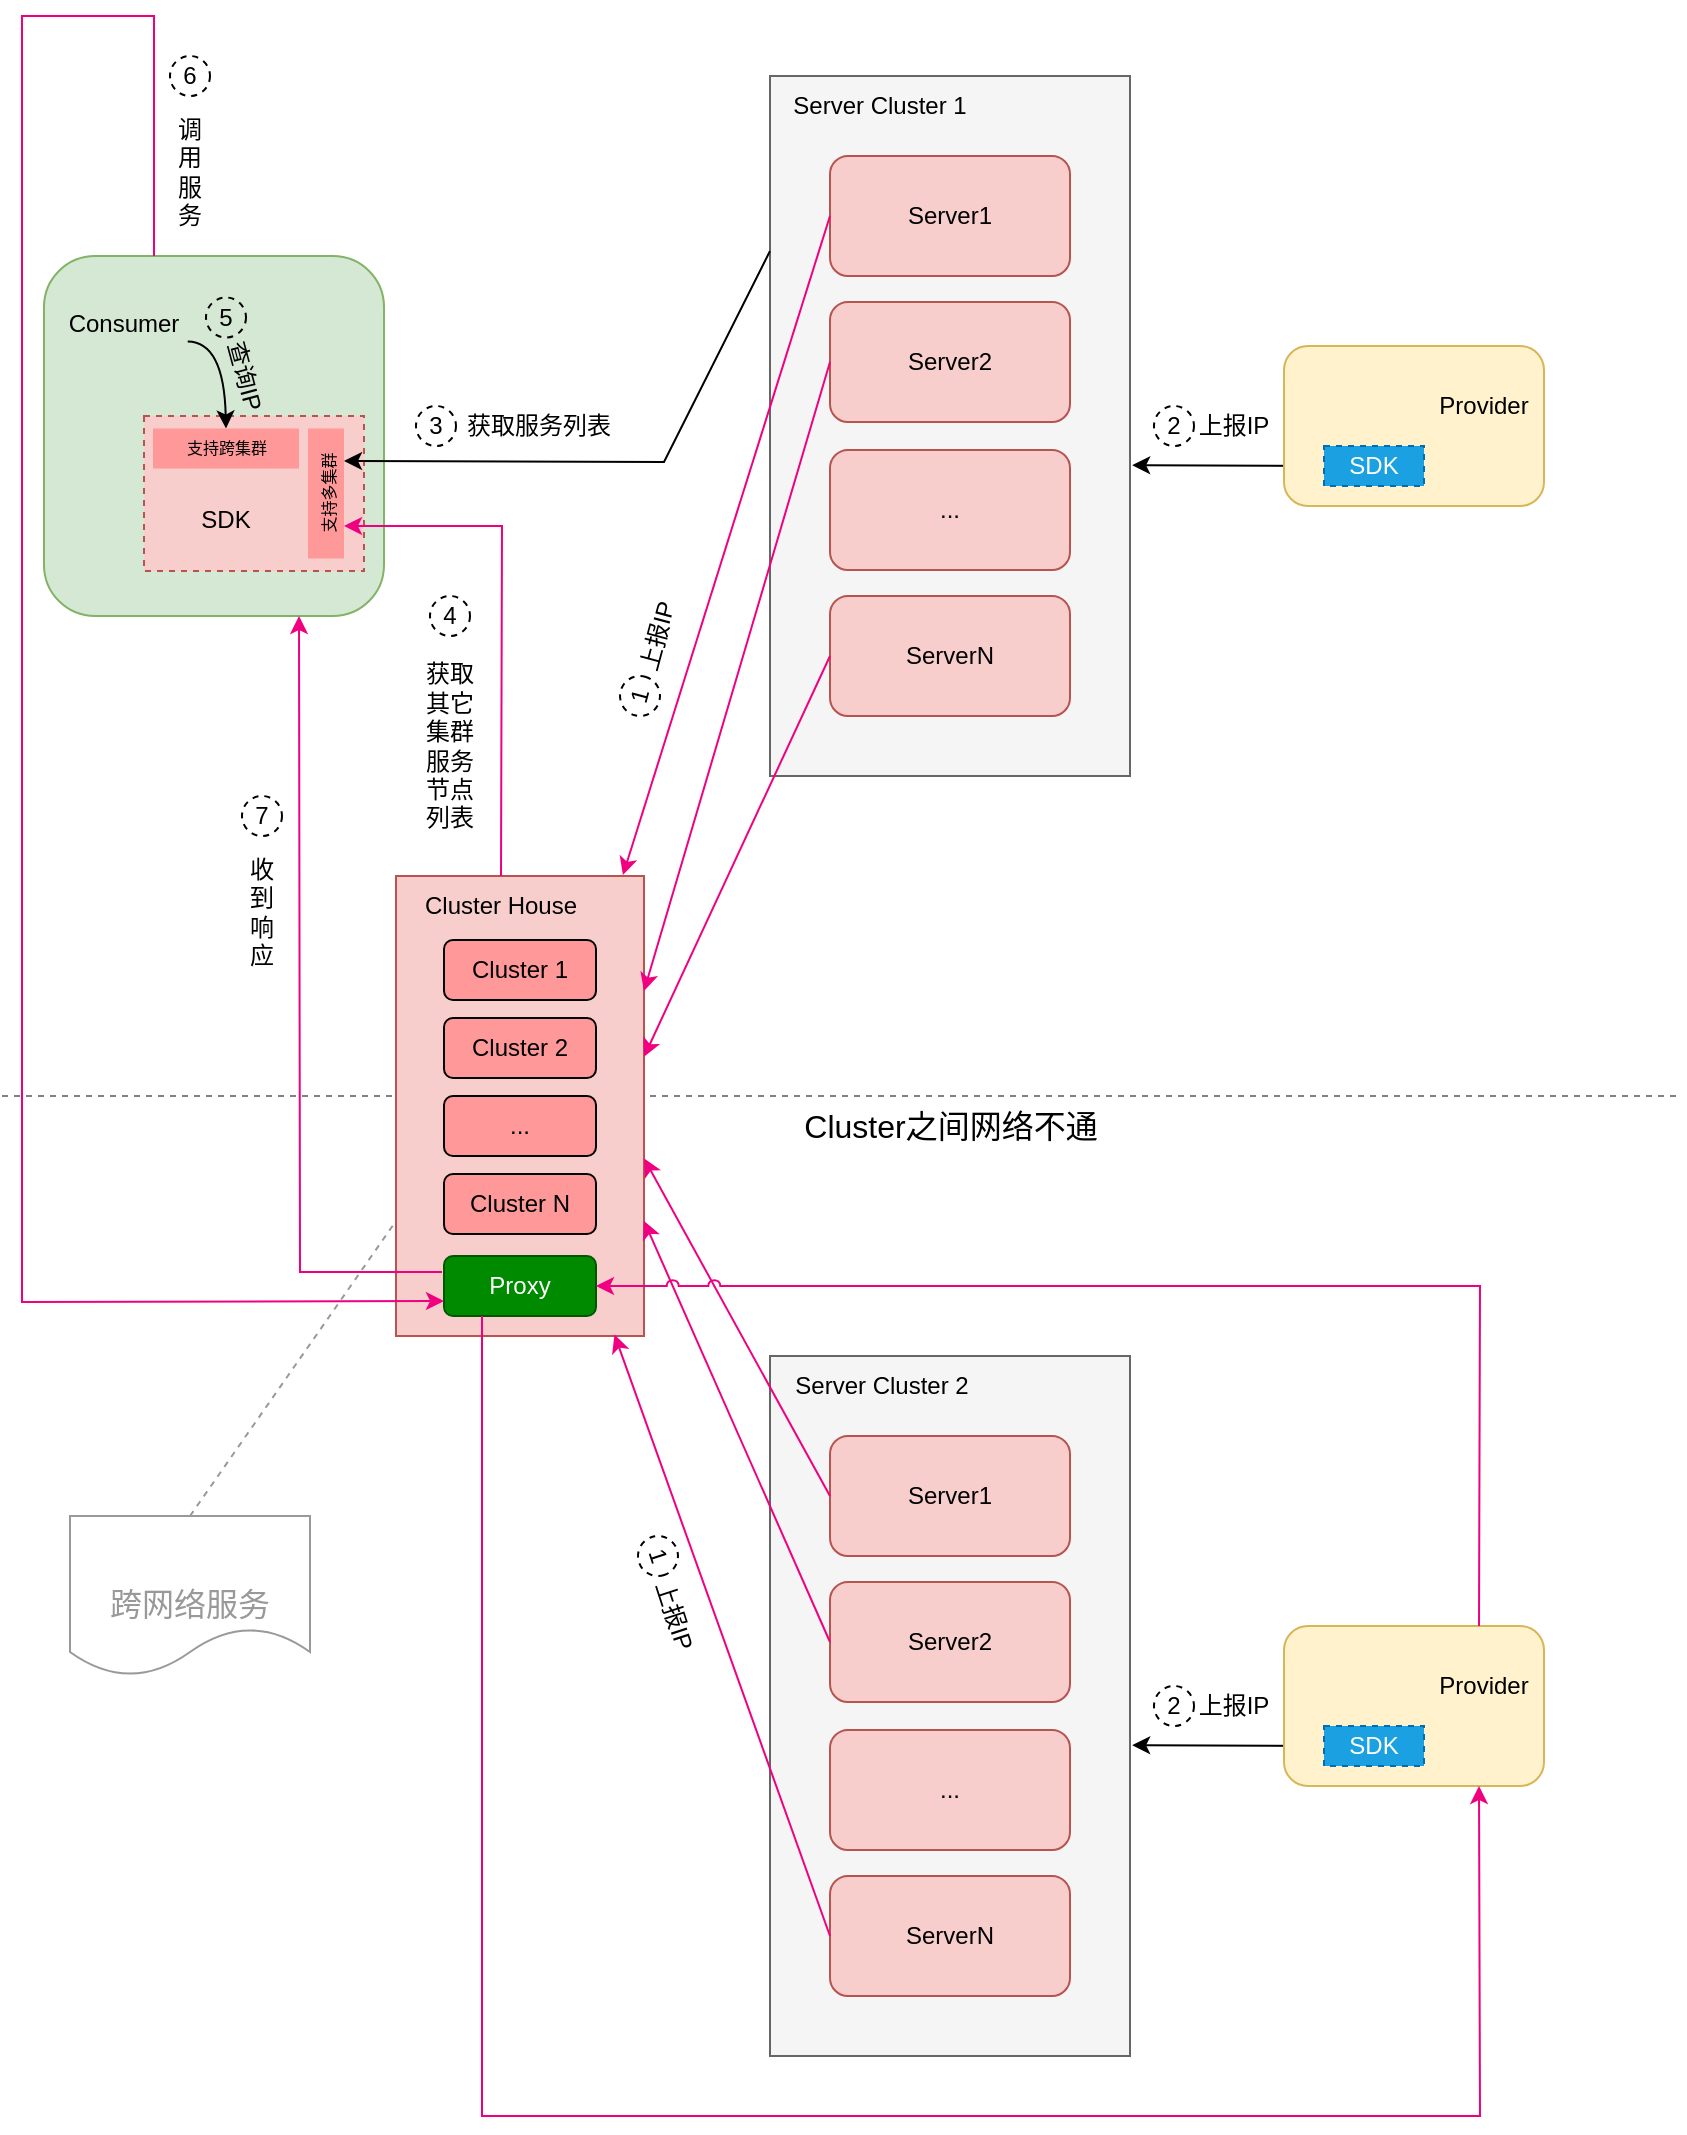 <mxfile version="15.4.0" type="device"><diagram id="CvXxRUg5WJ5Fy0ItPXqS" name="第 1 页"><mxGraphModel dx="2009" dy="1040" grid="1" gridSize="10" guides="1" tooltips="1" connect="1" arrows="1" fold="1" page="1" pageScale="1" pageWidth="850" pageHeight="1100" math="0" shadow="0"><root><mxCell id="0"/><mxCell id="1" parent="0"/><mxCell id="ZDzQUnYYeT2UtHoKidmv-106" value="" style="endArrow=none;dashed=1;html=1;rounded=0;fontSize=16;strokeColor=#999999;jumpStyle=none;exitX=0.5;exitY=0;exitDx=0;exitDy=0;entryX=0;entryY=0.75;entryDx=0;entryDy=0;" edge="1" parent="1" source="ZDzQUnYYeT2UtHoKidmv-105" target="ZDzQUnYYeT2UtHoKidmv-66"><mxGeometry width="50" height="50" relative="1" as="geometry"><mxPoint x="690" y="600" as="sourcePoint"/><mxPoint x="740" y="550" as="targetPoint"/></mxGeometry></mxCell><mxCell id="ZDzQUnYYeT2UtHoKidmv-103" value="" style="endArrow=none;dashed=1;html=1;rounded=0;fontSize=8;strokeColor=#808080;jumpStyle=none;" edge="1" parent="1"><mxGeometry width="50" height="50" relative="1" as="geometry"><mxPoint y="700" as="sourcePoint"/><mxPoint x="840" y="700" as="targetPoint"/></mxGeometry></mxCell><mxCell id="ZDzQUnYYeT2UtHoKidmv-104" value="Cluster之间网络不通" style="edgeLabel;html=1;align=center;verticalAlign=middle;resizable=0;points=[];fontSize=16;" vertex="1" connectable="0" parent="ZDzQUnYYeT2UtHoKidmv-103"><mxGeometry x="0.247" y="-6" relative="1" as="geometry"><mxPoint x="-50" y="9" as="offset"/></mxGeometry></mxCell><mxCell id="ZDzQUnYYeT2UtHoKidmv-17" value="" style="group" vertex="1" connectable="0" parent="1"><mxGeometry x="384" y="190" width="180" height="350" as="geometry"/></mxCell><mxCell id="ZDzQUnYYeT2UtHoKidmv-5" value="" style="rounded=0;whiteSpace=wrap;html=1;fillColor=#f5f5f5;strokeColor=#666666;fontColor=#333333;" vertex="1" parent="ZDzQUnYYeT2UtHoKidmv-17"><mxGeometry width="180" height="350" as="geometry"/></mxCell><mxCell id="ZDzQUnYYeT2UtHoKidmv-1" value="Server1" style="rounded=1;whiteSpace=wrap;html=1;fillColor=#f8cecc;strokeColor=#b85450;" vertex="1" parent="ZDzQUnYYeT2UtHoKidmv-17"><mxGeometry x="30" y="40" width="120" height="60" as="geometry"/></mxCell><mxCell id="ZDzQUnYYeT2UtHoKidmv-2" value="Server2" style="rounded=1;whiteSpace=wrap;html=1;fillColor=#f8cecc;strokeColor=#b85450;" vertex="1" parent="ZDzQUnYYeT2UtHoKidmv-17"><mxGeometry x="30" y="113" width="120" height="60" as="geometry"/></mxCell><mxCell id="ZDzQUnYYeT2UtHoKidmv-3" value="ServerN" style="rounded=1;whiteSpace=wrap;html=1;fillColor=#f8cecc;strokeColor=#b85450;" vertex="1" parent="ZDzQUnYYeT2UtHoKidmv-17"><mxGeometry x="30" y="260" width="120" height="60" as="geometry"/></mxCell><mxCell id="ZDzQUnYYeT2UtHoKidmv-4" value="..." style="rounded=1;whiteSpace=wrap;html=1;fillColor=#f8cecc;strokeColor=#b85450;" vertex="1" parent="ZDzQUnYYeT2UtHoKidmv-17"><mxGeometry x="30" y="187" width="120" height="60" as="geometry"/></mxCell><mxCell id="ZDzQUnYYeT2UtHoKidmv-6" value="Server Cluster 1" style="text;html=1;strokeColor=none;fillColor=none;align=center;verticalAlign=middle;whiteSpace=wrap;rounded=0;" vertex="1" parent="ZDzQUnYYeT2UtHoKidmv-17"><mxGeometry x="5" width="100" height="30" as="geometry"/></mxCell><mxCell id="ZDzQUnYYeT2UtHoKidmv-19" value="" style="endArrow=classic;html=1;rounded=0;exitX=0;exitY=0.5;exitDx=0;exitDy=0;entryX=1.006;entryY=0.556;entryDx=0;entryDy=0;entryPerimeter=0;" edge="1" parent="1" source="ZDzQUnYYeT2UtHoKidmv-13" target="ZDzQUnYYeT2UtHoKidmv-5"><mxGeometry width="50" height="50" relative="1" as="geometry"><mxPoint x="581" y="680" as="sourcePoint"/><mxPoint x="631" y="630" as="targetPoint"/></mxGeometry></mxCell><mxCell id="ZDzQUnYYeT2UtHoKidmv-26" value="上报IP" style="text;html=1;strokeColor=none;fillColor=none;align=center;verticalAlign=middle;whiteSpace=wrap;rounded=0;dashed=1;" vertex="1" parent="1"><mxGeometry x="586" y="350" width="60" height="30" as="geometry"/></mxCell><mxCell id="ZDzQUnYYeT2UtHoKidmv-27" value="获取其它集群服务节点列表" style="text;html=1;strokeColor=none;fillColor=none;align=center;verticalAlign=middle;whiteSpace=wrap;rounded=0;dashed=1;" vertex="1" parent="1"><mxGeometry x="207" y="510" width="34" height="30" as="geometry"/></mxCell><mxCell id="ZDzQUnYYeT2UtHoKidmv-29" value="2" style="ellipse;whiteSpace=wrap;html=1;aspect=fixed;dashed=1;fillColor=none;" vertex="1" parent="1"><mxGeometry x="576" y="355" width="20" height="20" as="geometry"/></mxCell><mxCell id="ZDzQUnYYeT2UtHoKidmv-32" value="3" style="ellipse;whiteSpace=wrap;html=1;aspect=fixed;dashed=1;fillColor=none;" vertex="1" parent="1"><mxGeometry x="207" y="355" width="20" height="20" as="geometry"/></mxCell><mxCell id="ZDzQUnYYeT2UtHoKidmv-47" value="" style="group" vertex="1" connectable="0" parent="1"><mxGeometry x="384" y="830" width="180" height="350" as="geometry"/></mxCell><mxCell id="ZDzQUnYYeT2UtHoKidmv-48" value="" style="rounded=0;whiteSpace=wrap;html=1;fillColor=#f5f5f5;strokeColor=#666666;fontColor=#333333;" vertex="1" parent="ZDzQUnYYeT2UtHoKidmv-47"><mxGeometry width="180" height="350" as="geometry"/></mxCell><mxCell id="ZDzQUnYYeT2UtHoKidmv-49" value="Server1" style="rounded=1;whiteSpace=wrap;html=1;fillColor=#f8cecc;strokeColor=#b85450;" vertex="1" parent="ZDzQUnYYeT2UtHoKidmv-47"><mxGeometry x="30" y="40" width="120" height="60" as="geometry"/></mxCell><mxCell id="ZDzQUnYYeT2UtHoKidmv-50" value="Server2" style="rounded=1;whiteSpace=wrap;html=1;fillColor=#f8cecc;strokeColor=#b85450;" vertex="1" parent="ZDzQUnYYeT2UtHoKidmv-47"><mxGeometry x="30" y="113" width="120" height="60" as="geometry"/></mxCell><mxCell id="ZDzQUnYYeT2UtHoKidmv-51" value="ServerN" style="rounded=1;whiteSpace=wrap;html=1;fillColor=#f8cecc;strokeColor=#b85450;" vertex="1" parent="ZDzQUnYYeT2UtHoKidmv-47"><mxGeometry x="30" y="260" width="120" height="60" as="geometry"/></mxCell><mxCell id="ZDzQUnYYeT2UtHoKidmv-52" value="..." style="rounded=1;whiteSpace=wrap;html=1;fillColor=#f8cecc;strokeColor=#b85450;" vertex="1" parent="ZDzQUnYYeT2UtHoKidmv-47"><mxGeometry x="30" y="187" width="120" height="60" as="geometry"/></mxCell><mxCell id="ZDzQUnYYeT2UtHoKidmv-53" value="Server Cluster 2" style="text;html=1;strokeColor=none;fillColor=none;align=center;verticalAlign=middle;whiteSpace=wrap;rounded=0;" vertex="1" parent="ZDzQUnYYeT2UtHoKidmv-47"><mxGeometry x="6" width="100" height="30" as="geometry"/></mxCell><mxCell id="ZDzQUnYYeT2UtHoKidmv-54" value="" style="endArrow=classic;html=1;rounded=0;exitX=0;exitY=0.5;exitDx=0;exitDy=0;entryX=1.006;entryY=0.556;entryDx=0;entryDy=0;entryPerimeter=0;" edge="1" parent="1" source="ZDzQUnYYeT2UtHoKidmv-46" target="ZDzQUnYYeT2UtHoKidmv-48"><mxGeometry width="50" height="50" relative="1" as="geometry"><mxPoint x="581" y="1320" as="sourcePoint"/><mxPoint x="631" y="1270" as="targetPoint"/></mxGeometry></mxCell><mxCell id="ZDzQUnYYeT2UtHoKidmv-58" value="上报IP" style="text;html=1;strokeColor=none;fillColor=none;align=center;verticalAlign=middle;whiteSpace=wrap;rounded=0;dashed=1;" vertex="1" parent="1"><mxGeometry x="586" y="990" width="60" height="30" as="geometry"/></mxCell><mxCell id="ZDzQUnYYeT2UtHoKidmv-60" value="2" style="ellipse;whiteSpace=wrap;html=1;aspect=fixed;dashed=1;fillColor=none;" vertex="1" parent="1"><mxGeometry x="576" y="995" width="20" height="20" as="geometry"/></mxCell><mxCell id="ZDzQUnYYeT2UtHoKidmv-62" value="收到响应" style="text;html=1;strokeColor=none;fillColor=none;align=center;verticalAlign=middle;whiteSpace=wrap;rounded=0;dashed=1;" vertex="1" parent="1"><mxGeometry x="124" y="580" width="12" height="55" as="geometry"/></mxCell><mxCell id="ZDzQUnYYeT2UtHoKidmv-65" value="7" style="ellipse;whiteSpace=wrap;html=1;aspect=fixed;dashed=1;fillColor=none;" vertex="1" parent="1"><mxGeometry x="120" y="550" width="20" height="20" as="geometry"/></mxCell><mxCell id="ZDzQUnYYeT2UtHoKidmv-66" value="" style="rounded=0;whiteSpace=wrap;html=1;fillColor=#f8cecc;strokeColor=#b85450;" vertex="1" parent="1"><mxGeometry x="197" y="590" width="124" height="230" as="geometry"/></mxCell><mxCell id="ZDzQUnYYeT2UtHoKidmv-67" value="Cluster House" style="text;html=1;strokeColor=none;fillColor=none;align=center;verticalAlign=middle;whiteSpace=wrap;rounded=0;" vertex="1" parent="1"><mxGeometry x="197" y="590" width="105" height="30" as="geometry"/></mxCell><mxCell id="ZDzQUnYYeT2UtHoKidmv-68" value="" style="endArrow=classic;html=1;rounded=0;exitX=0;exitY=0.5;exitDx=0;exitDy=0;entryX=0.915;entryY=-0.002;entryDx=0;entryDy=0;strokeColor=#F00080;entryPerimeter=0;" edge="1" parent="1" source="ZDzQUnYYeT2UtHoKidmv-1" target="ZDzQUnYYeT2UtHoKidmv-66"><mxGeometry width="50" height="50" relative="1" as="geometry"><mxPoint x="491" y="720" as="sourcePoint"/><mxPoint x="541" y="670" as="targetPoint"/></mxGeometry></mxCell><mxCell id="ZDzQUnYYeT2UtHoKidmv-70" value="" style="endArrow=classic;html=1;rounded=0;exitX=0;exitY=0.5;exitDx=0;exitDy=0;entryX=1;entryY=0.25;entryDx=0;entryDy=0;strokeColor=#F00080;" edge="1" parent="1" source="ZDzQUnYYeT2UtHoKidmv-2" target="ZDzQUnYYeT2UtHoKidmv-66"><mxGeometry width="50" height="50" relative="1" as="geometry"><mxPoint x="424" y="343" as="sourcePoint"/><mxPoint x="330.504" y="616.34" as="targetPoint"/></mxGeometry></mxCell><mxCell id="ZDzQUnYYeT2UtHoKidmv-71" value="" style="endArrow=classic;html=1;rounded=0;exitX=0;exitY=0.5;exitDx=0;exitDy=0;entryX=1;entryY=0.393;entryDx=0;entryDy=0;strokeColor=#F00080;entryPerimeter=0;" edge="1" parent="1" source="ZDzQUnYYeT2UtHoKidmv-3" target="ZDzQUnYYeT2UtHoKidmv-66"><mxGeometry width="50" height="50" relative="1" as="geometry"><mxPoint x="424" y="417" as="sourcePoint"/><mxPoint x="331" y="647.5" as="targetPoint"/></mxGeometry></mxCell><mxCell id="ZDzQUnYYeT2UtHoKidmv-72" value="" style="endArrow=classic;html=1;rounded=0;entryX=1;entryY=0.614;entryDx=0;entryDy=0;strokeColor=#F00080;exitX=0;exitY=0.5;exitDx=0;exitDy=0;entryPerimeter=0;" edge="1" parent="1" source="ZDzQUnYYeT2UtHoKidmv-49" target="ZDzQUnYYeT2UtHoKidmv-66"><mxGeometry width="50" height="50" relative="1" as="geometry"><mxPoint x="411" y="690" as="sourcePoint"/><mxPoint x="331" y="674.67" as="targetPoint"/></mxGeometry></mxCell><mxCell id="ZDzQUnYYeT2UtHoKidmv-73" value="" style="endArrow=classic;html=1;rounded=0;entryX=1;entryY=0.75;entryDx=0;entryDy=0;strokeColor=#F00080;exitX=0;exitY=0.5;exitDx=0;exitDy=0;" edge="1" parent="1" source="ZDzQUnYYeT2UtHoKidmv-50" target="ZDzQUnYYeT2UtHoKidmv-66"><mxGeometry width="50" height="50" relative="1" as="geometry"><mxPoint x="424" y="910" as="sourcePoint"/><mxPoint x="331" y="716.66" as="targetPoint"/></mxGeometry></mxCell><mxCell id="ZDzQUnYYeT2UtHoKidmv-74" value="" style="endArrow=classic;html=1;rounded=0;entryX=0.881;entryY=0.997;entryDx=0;entryDy=0;strokeColor=#F00080;entryPerimeter=0;exitX=0;exitY=0.5;exitDx=0;exitDy=0;" edge="1" parent="1" source="ZDzQUnYYeT2UtHoKidmv-51" target="ZDzQUnYYeT2UtHoKidmv-66"><mxGeometry width="50" height="50" relative="1" as="geometry"><mxPoint x="361" y="1070" as="sourcePoint"/><mxPoint x="331" y="742.5" as="targetPoint"/></mxGeometry></mxCell><mxCell id="ZDzQUnYYeT2UtHoKidmv-77" value="" style="group;rotation=-75;" vertex="1" connectable="0" parent="1"><mxGeometry x="291" y="460" width="70" height="30" as="geometry"/></mxCell><mxCell id="ZDzQUnYYeT2UtHoKidmv-75" value="上报IP" style="text;html=1;strokeColor=none;fillColor=none;align=center;verticalAlign=middle;whiteSpace=wrap;rounded=0;dashed=1;rotation=-75;" vertex="1" parent="ZDzQUnYYeT2UtHoKidmv-77"><mxGeometry x="7" y="-5" width="60" height="30" as="geometry"/></mxCell><mxCell id="ZDzQUnYYeT2UtHoKidmv-76" value="1" style="ellipse;whiteSpace=wrap;html=1;aspect=fixed;dashed=1;fillColor=none;rotation=-75;" vertex="1" parent="ZDzQUnYYeT2UtHoKidmv-77"><mxGeometry x="18" y="30" width="20" height="20" as="geometry"/></mxCell><mxCell id="ZDzQUnYYeT2UtHoKidmv-78" value="" style="group;rotation=71.9;" vertex="1" connectable="0" parent="1"><mxGeometry x="300" y="940" width="70" height="30" as="geometry"/></mxCell><mxCell id="ZDzQUnYYeT2UtHoKidmv-79" value="上报IP" style="text;html=1;strokeColor=none;fillColor=none;align=center;verticalAlign=middle;whiteSpace=wrap;rounded=0;dashed=1;rotation=71.9;" vertex="1" parent="ZDzQUnYYeT2UtHoKidmv-78"><mxGeometry x="6" y="5" width="60" height="30" as="geometry"/></mxCell><mxCell id="ZDzQUnYYeT2UtHoKidmv-80" value="1" style="ellipse;whiteSpace=wrap;html=1;aspect=fixed;dashed=1;fillColor=none;rotation=71.9;" vertex="1" parent="ZDzQUnYYeT2UtHoKidmv-78"><mxGeometry x="18" y="-20" width="20" height="20" as="geometry"/></mxCell><mxCell id="ZDzQUnYYeT2UtHoKidmv-81" value="Cluster 1" style="rounded=1;whiteSpace=wrap;html=1;fillColor=#FF9999;" vertex="1" parent="1"><mxGeometry x="221" y="622" width="76" height="30" as="geometry"/></mxCell><mxCell id="ZDzQUnYYeT2UtHoKidmv-82" value="Cluster 2" style="rounded=1;whiteSpace=wrap;html=1;fillColor=#FF9999;" vertex="1" parent="1"><mxGeometry x="221" y="661" width="76" height="30" as="geometry"/></mxCell><mxCell id="ZDzQUnYYeT2UtHoKidmv-83" value="..." style="rounded=1;whiteSpace=wrap;html=1;fillColor=#FF9999;" vertex="1" parent="1"><mxGeometry x="221" y="700" width="76" height="30" as="geometry"/></mxCell><mxCell id="ZDzQUnYYeT2UtHoKidmv-84" value="Cluster N" style="rounded=1;whiteSpace=wrap;html=1;fillColor=#FF9999;" vertex="1" parent="1"><mxGeometry x="221" y="739" width="76" height="30" as="geometry"/></mxCell><mxCell id="ZDzQUnYYeT2UtHoKidmv-87" value="4" style="ellipse;whiteSpace=wrap;html=1;aspect=fixed;dashed=1;fillColor=none;" vertex="1" parent="1"><mxGeometry x="214" y="450" width="20" height="20" as="geometry"/></mxCell><mxCell id="ZDzQUnYYeT2UtHoKidmv-11" value="" style="rounded=1;whiteSpace=wrap;html=1;fillColor=#fff2cc;strokeColor=#d6b656;" vertex="1" parent="1"><mxGeometry x="641" y="325" width="130" height="80" as="geometry"/></mxCell><mxCell id="ZDzQUnYYeT2UtHoKidmv-12" value="Provider" style="text;html=1;strokeColor=none;fillColor=none;align=center;verticalAlign=middle;whiteSpace=wrap;rounded=0;" vertex="1" parent="1"><mxGeometry x="711" y="339.5" width="60" height="30" as="geometry"/></mxCell><mxCell id="ZDzQUnYYeT2UtHoKidmv-13" value="SDK" style="rounded=0;whiteSpace=wrap;html=1;fillColor=#1ba1e2;strokeColor=#006EAF;fontColor=#ffffff;dashed=1;" vertex="1" parent="1"><mxGeometry x="661" y="375" width="50" height="20" as="geometry"/></mxCell><mxCell id="ZDzQUnYYeT2UtHoKidmv-44" value="" style="rounded=1;whiteSpace=wrap;html=1;fillColor=#fff2cc;strokeColor=#d6b656;" vertex="1" parent="1"><mxGeometry x="641" y="965" width="130" height="80" as="geometry"/></mxCell><mxCell id="ZDzQUnYYeT2UtHoKidmv-45" value="Provider" style="text;html=1;strokeColor=none;fillColor=none;align=center;verticalAlign=middle;whiteSpace=wrap;rounded=0;" vertex="1" parent="1"><mxGeometry x="711" y="980" width="60" height="30" as="geometry"/></mxCell><mxCell id="ZDzQUnYYeT2UtHoKidmv-46" value="SDK" style="rounded=0;whiteSpace=wrap;html=1;fillColor=#1ba1e2;strokeColor=#006EAF;fontColor=#ffffff;dashed=1;" vertex="1" parent="1"><mxGeometry x="661" y="1015" width="50" height="20" as="geometry"/></mxCell><mxCell id="ZDzQUnYYeT2UtHoKidmv-93" value="" style="group" vertex="1" connectable="0" parent="1"><mxGeometry x="21" y="280" width="170" height="180" as="geometry"/></mxCell><mxCell id="ZDzQUnYYeT2UtHoKidmv-7" value="" style="rounded=1;whiteSpace=wrap;html=1;fillColor=#d5e8d4;strokeColor=#82b366;" vertex="1" parent="ZDzQUnYYeT2UtHoKidmv-93"><mxGeometry width="170" height="180" as="geometry"/></mxCell><mxCell id="ZDzQUnYYeT2UtHoKidmv-8" value="Consumer" style="text;html=1;strokeColor=none;fillColor=none;align=center;verticalAlign=middle;whiteSpace=wrap;rounded=0;" vertex="1" parent="ZDzQUnYYeT2UtHoKidmv-93"><mxGeometry x="10" width="60" height="67.5" as="geometry"/></mxCell><mxCell id="ZDzQUnYYeT2UtHoKidmv-9" value="" style="rounded=0;whiteSpace=wrap;html=1;fillColor=#f8cecc;strokeColor=#b85450;dashed=1;" vertex="1" parent="ZDzQUnYYeT2UtHoKidmv-93"><mxGeometry x="50" y="80" width="110" height="77.5" as="geometry"/></mxCell><mxCell id="ZDzQUnYYeT2UtHoKidmv-21" value="" style="curved=1;endArrow=classic;html=1;rounded=0;exitX=1.031;exitY=0.634;exitDx=0;exitDy=0;entryX=0.5;entryY=0;entryDx=0;entryDy=0;exitPerimeter=0;" edge="1" parent="ZDzQUnYYeT2UtHoKidmv-93" source="ZDzQUnYYeT2UtHoKidmv-8" target="ZDzQUnYYeT2UtHoKidmv-90"><mxGeometry width="50" height="50" as="geometry"><mxPoint x="140" y="528.75" as="sourcePoint"/><mxPoint x="190" y="416.25" as="targetPoint"/><Array as="points"><mxPoint x="90" y="43"/></Array></mxGeometry></mxCell><mxCell id="ZDzQUnYYeT2UtHoKidmv-28" value="查询IP" style="text;html=1;strokeColor=none;fillColor=none;align=center;verticalAlign=middle;whiteSpace=wrap;rounded=0;dashed=1;rotation=75;" vertex="1" parent="ZDzQUnYYeT2UtHoKidmv-93"><mxGeometry x="70" y="45.5" width="60" height="29.5" as="geometry"/></mxCell><mxCell id="ZDzQUnYYeT2UtHoKidmv-33" value="5" style="ellipse;whiteSpace=wrap;html=1;aspect=fixed;dashed=1;fillColor=none;" vertex="1" parent="ZDzQUnYYeT2UtHoKidmv-93"><mxGeometry x="81" y="20.75" width="20" height="20" as="geometry"/></mxCell><mxCell id="ZDzQUnYYeT2UtHoKidmv-88" value="&lt;font style=&quot;font-size: 8px&quot;&gt;支持多集群&lt;/font&gt;" style="rounded=0;whiteSpace=wrap;html=1;fillColor=#FF9999;strokeColor=none;horizontal=0;align=center;verticalAlign=bottom;" vertex="1" parent="ZDzQUnYYeT2UtHoKidmv-93"><mxGeometry x="132" y="86.25" width="18" height="65" as="geometry"/></mxCell><mxCell id="ZDzQUnYYeT2UtHoKidmv-89" style="edgeStyle=none;rounded=0;orthogonalLoop=1;jettySize=auto;html=1;entryX=0;entryY=0.5;entryDx=0;entryDy=0;strokeColor=#F00080;" edge="1" parent="ZDzQUnYYeT2UtHoKidmv-93" source="ZDzQUnYYeT2UtHoKidmv-88" target="ZDzQUnYYeT2UtHoKidmv-88"><mxGeometry relative="1" as="geometry"/></mxCell><mxCell id="ZDzQUnYYeT2UtHoKidmv-90" value="支持跨集群" style="rounded=0;whiteSpace=wrap;html=1;fillColor=#FF9999;strokeColor=none;rotation=0;horizontal=1;fontSize=8;" vertex="1" parent="ZDzQUnYYeT2UtHoKidmv-93"><mxGeometry x="54.5" y="86.25" width="73" height="20" as="geometry"/></mxCell><mxCell id="ZDzQUnYYeT2UtHoKidmv-91" value="&lt;font style=&quot;font-size: 12px&quot;&gt;SDK&lt;/font&gt;" style="text;html=1;strokeColor=none;fillColor=none;align=center;verticalAlign=middle;whiteSpace=wrap;rounded=0;fontSize=8;" vertex="1" parent="ZDzQUnYYeT2UtHoKidmv-93"><mxGeometry x="61" y="117" width="60" height="30" as="geometry"/></mxCell><mxCell id="ZDzQUnYYeT2UtHoKidmv-94" value="调用服务" style="text;html=1;strokeColor=none;fillColor=none;align=center;verticalAlign=middle;whiteSpace=wrap;rounded=0;dashed=1;" vertex="1" parent="1"><mxGeometry x="88" y="210" width="12" height="55" as="geometry"/></mxCell><mxCell id="ZDzQUnYYeT2UtHoKidmv-95" value="6" style="ellipse;whiteSpace=wrap;html=1;aspect=fixed;dashed=1;fillColor=none;" vertex="1" parent="1"><mxGeometry x="84" y="180" width="20" height="20" as="geometry"/></mxCell><mxCell id="ZDzQUnYYeT2UtHoKidmv-86" value="" style="endArrow=classic;html=1;rounded=0;exitX=0.5;exitY=0;exitDx=0;exitDy=0;entryX=1;entryY=0.75;entryDx=0;entryDy=0;strokeColor=#F00080;" edge="1" parent="1" source="ZDzQUnYYeT2UtHoKidmv-67" target="ZDzQUnYYeT2UtHoKidmv-88"><mxGeometry width="50" height="50" relative="1" as="geometry"><mxPoint x="424" y="270" as="sourcePoint"/><mxPoint x="320.46" y="599.62" as="targetPoint"/><Array as="points"><mxPoint x="250" y="415"/></Array></mxGeometry></mxCell><mxCell id="ZDzQUnYYeT2UtHoKidmv-85" value="" style="endArrow=classic;html=1;rounded=0;exitX=0;exitY=0.25;exitDx=0;exitDy=0;entryX=1;entryY=0.25;entryDx=0;entryDy=0;" edge="1" parent="1" source="ZDzQUnYYeT2UtHoKidmv-5" target="ZDzQUnYYeT2UtHoKidmv-88"><mxGeometry width="50" height="50" relative="1" as="geometry"><mxPoint x="671" y="395" as="sourcePoint"/><mxPoint x="575.08" y="394.6" as="targetPoint"/><Array as="points"><mxPoint x="331" y="383"/></Array></mxGeometry></mxCell><mxCell id="ZDzQUnYYeT2UtHoKidmv-96" value="获取服务列表" style="text;html=1;strokeColor=none;fillColor=none;align=center;verticalAlign=middle;whiteSpace=wrap;rounded=0;dashed=1;" vertex="1" parent="1"><mxGeometry x="227" y="350" width="83" height="30" as="geometry"/></mxCell><mxCell id="ZDzQUnYYeT2UtHoKidmv-98" value="Proxy" style="rounded=1;whiteSpace=wrap;html=1;fillColor=#008a00;strokeColor=#005700;fontColor=#ffffff;" vertex="1" parent="1"><mxGeometry x="221" y="780" width="76" height="30" as="geometry"/></mxCell><mxCell id="ZDzQUnYYeT2UtHoKidmv-56" value="" style="endArrow=classic;html=1;rounded=0;exitX=0.75;exitY=0;exitDx=0;exitDy=0;entryX=0;entryY=0.75;entryDx=0;entryDy=0;strokeColor=#F00080;" edge="1" parent="1" source="ZDzQUnYYeT2UtHoKidmv-8" target="ZDzQUnYYeT2UtHoKidmv-98"><mxGeometry width="50" height="50" relative="1" as="geometry"><mxPoint x="131" y="1180" as="sourcePoint"/><mxPoint x="181" y="1130" as="targetPoint"/><Array as="points"><mxPoint x="76" y="160"/><mxPoint x="10" y="160"/><mxPoint x="10" y="803"/></Array></mxGeometry></mxCell><mxCell id="ZDzQUnYYeT2UtHoKidmv-99" value="" style="endArrow=classic;html=1;rounded=0;exitX=0.25;exitY=1;exitDx=0;exitDy=0;entryX=0.75;entryY=1;entryDx=0;entryDy=0;strokeColor=#F00080;" edge="1" parent="1" source="ZDzQUnYYeT2UtHoKidmv-98" target="ZDzQUnYYeT2UtHoKidmv-44"><mxGeometry width="50" height="50" relative="1" as="geometry"><mxPoint x="86" y="290" as="sourcePoint"/><mxPoint x="231" y="805" as="targetPoint"/><Array as="points"><mxPoint x="240" y="1210"/><mxPoint x="739" y="1210"/></Array></mxGeometry></mxCell><mxCell id="ZDzQUnYYeT2UtHoKidmv-100" value="" style="endArrow=classic;html=1;rounded=0;exitX=0.75;exitY=0;exitDx=0;exitDy=0;entryX=1;entryY=0.5;entryDx=0;entryDy=0;jumpStyle=arc;strokeColor=#F00080;" edge="1" parent="1" source="ZDzQUnYYeT2UtHoKidmv-44" target="ZDzQUnYYeT2UtHoKidmv-98"><mxGeometry width="50" height="50" relative="1" as="geometry"><mxPoint x="250" y="820" as="sourcePoint"/><mxPoint x="748.5" y="1055" as="targetPoint"/><Array as="points"><mxPoint x="739" y="795"/></Array></mxGeometry></mxCell><mxCell id="ZDzQUnYYeT2UtHoKidmv-102" value="" style="endArrow=classic;html=1;rounded=0;fontSize=8;strokeColor=#F00080;jumpStyle=none;entryX=0.75;entryY=1;entryDx=0;entryDy=0;" edge="1" parent="1" target="ZDzQUnYYeT2UtHoKidmv-7"><mxGeometry width="50" height="50" relative="1" as="geometry"><mxPoint x="220" y="788" as="sourcePoint"/><mxPoint x="110" y="700" as="targetPoint"/><Array as="points"><mxPoint x="149" y="788"/></Array></mxGeometry></mxCell><mxCell id="ZDzQUnYYeT2UtHoKidmv-105" value="&lt;font color=&quot;#999999&quot;&gt;跨网络服务&lt;/font&gt;" style="shape=document;whiteSpace=wrap;html=1;boundedLbl=1;fontSize=16;fillColor=none;align=center;verticalAlign=bottom;strokeColor=#999999;" vertex="1" parent="1"><mxGeometry x="34" y="910" width="120" height="80" as="geometry"/></mxCell></root></mxGraphModel></diagram></mxfile>